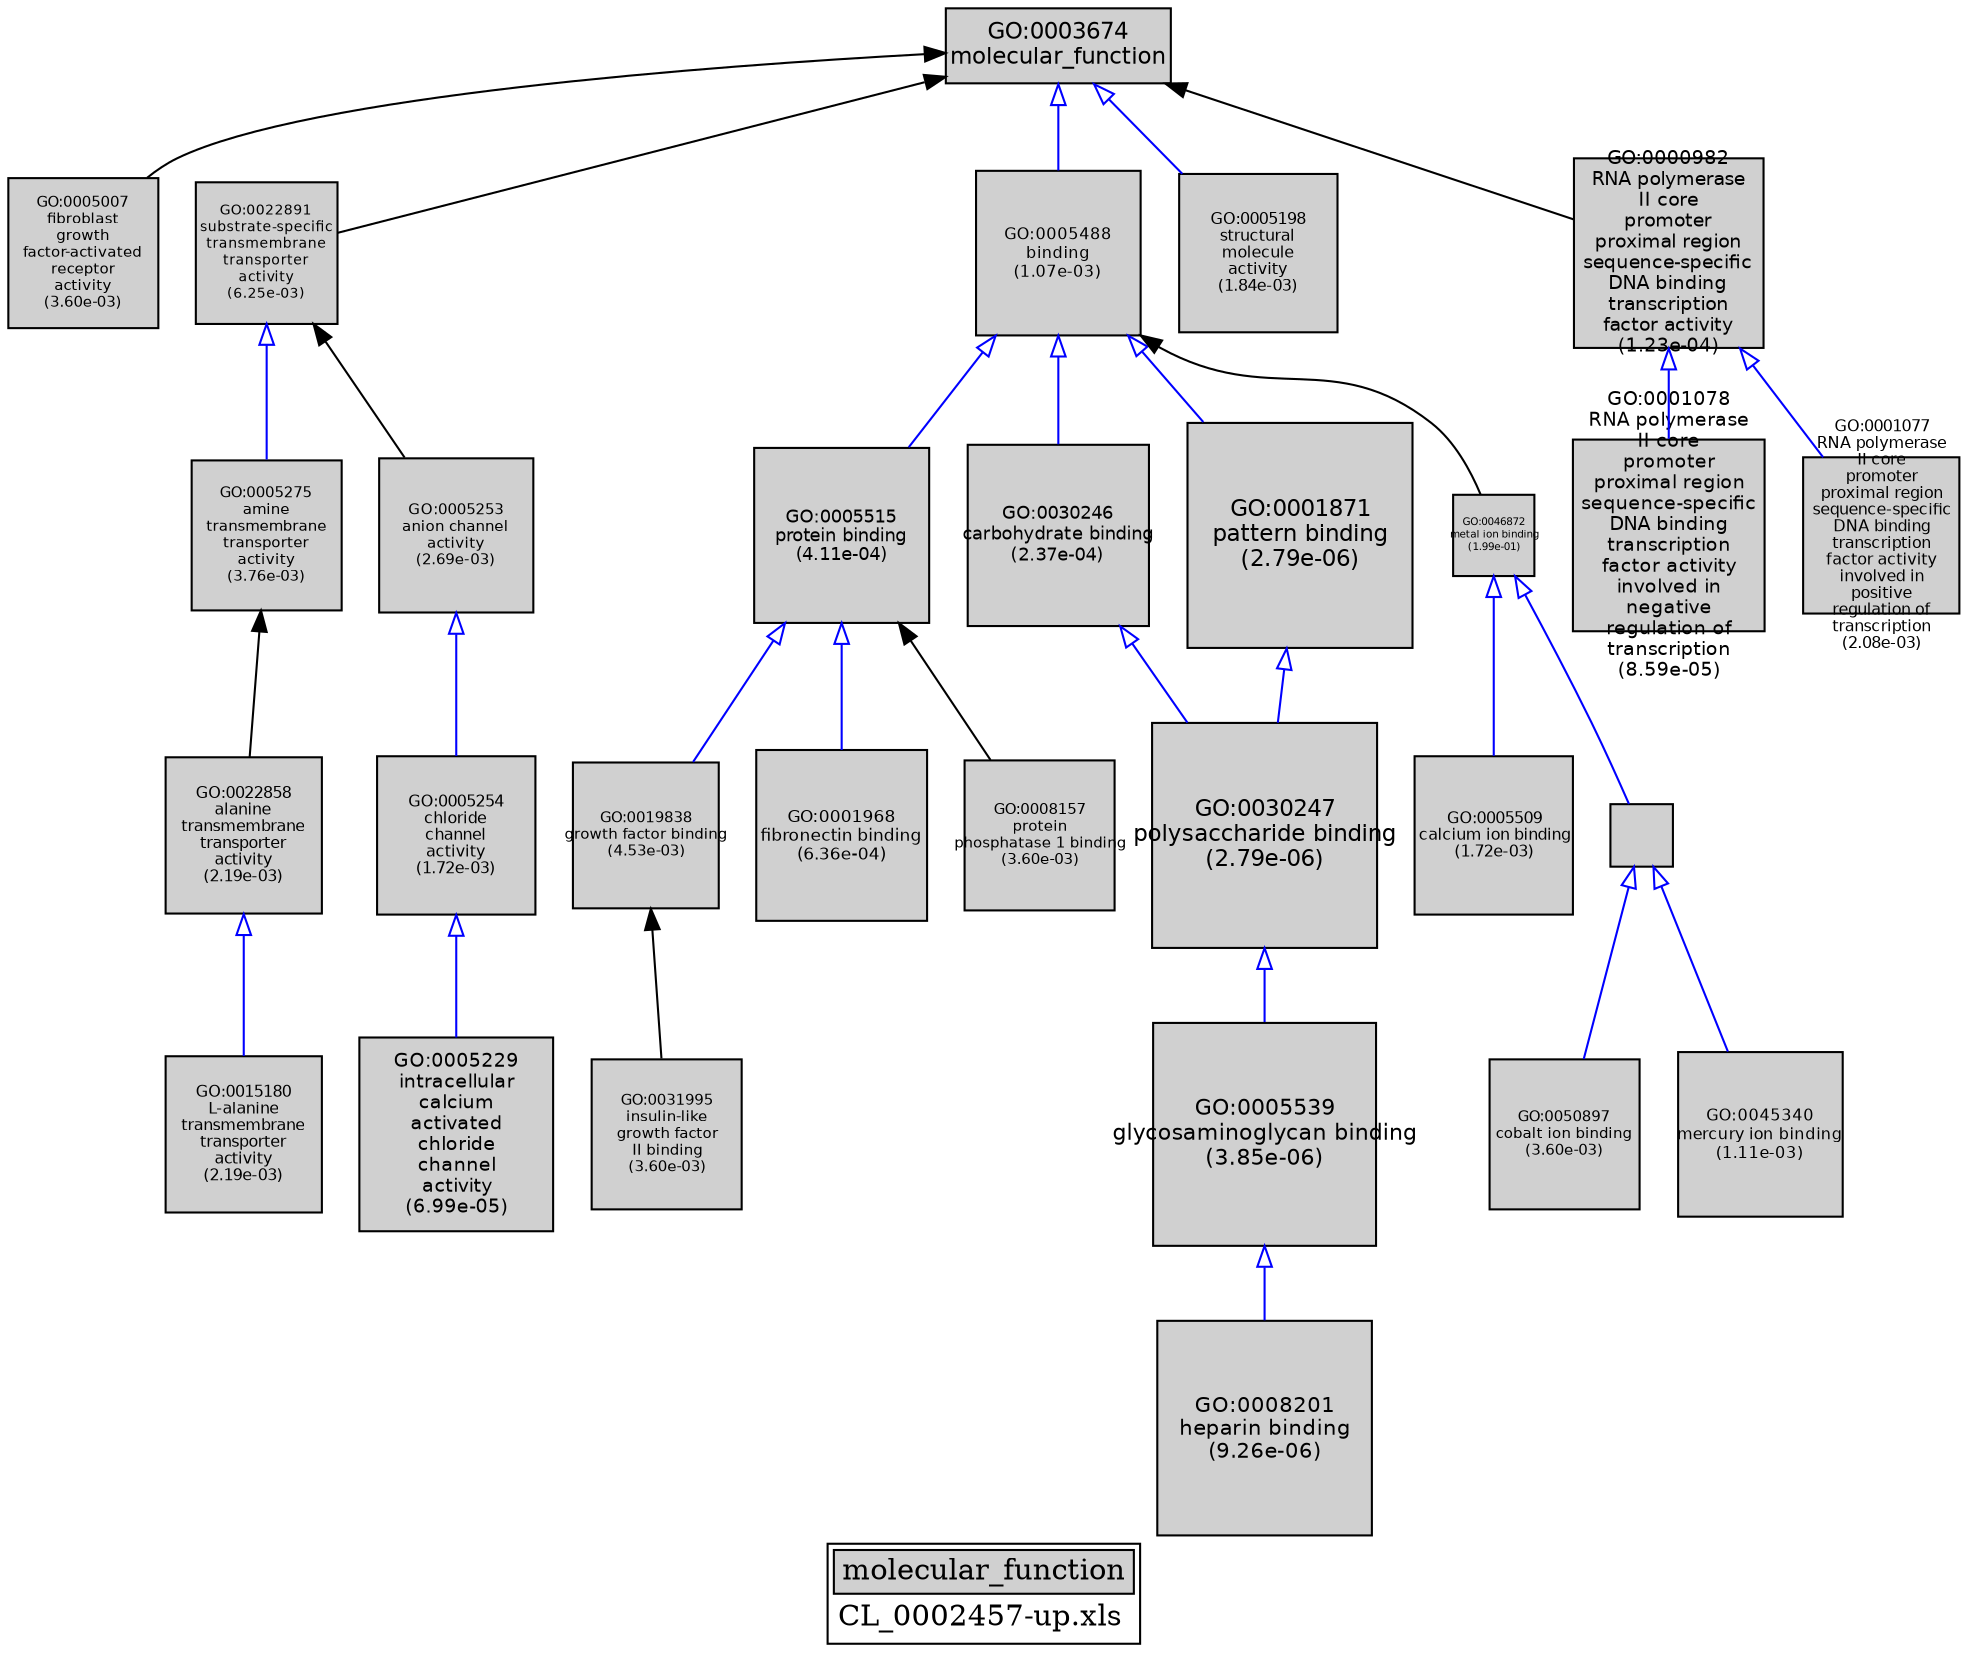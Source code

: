 digraph "molecular_function" {
graph [ bgcolor = "#FFFFFF", label = <<TABLE COLOR="black" BGCOLOR="white"><TR><TD COLSPAN="2" BGCOLOR="#D0D0D0"><FONT COLOR="black">molecular_function</FONT></TD></TR><TR><TD BORDER="0">CL_0002457-up.xls</TD></TR></TABLE>> ];
node [ fontname = "Helvetica" ];

subgraph "nodes" {

node [ style = "filled", fixedsize = "true", width = 1, shape = "box", fontsize = 9, fillcolor = "#D0D0D0", fontcolor = "black", color = "black" ];

"GO:0005007" [ URL = "#GO:0005007", label = <<TABLE BORDER="0"><TR><TD>GO:0005007<BR/>fibroblast<BR/>growth<BR/>factor-activated<BR/>receptor<BR/>activity<BR/>(3.60e-03)</TD></TR></TABLE>>, width = 0.997856331077, shape = "box", fontsize = 7.18456558376, height = 0.997856331077 ];
"GO:0019838" [ URL = "#GO:0019838", label = <<TABLE BORDER="0"><TR><TD>GO:0019838<BR/>growth factor binding<BR/>(4.53e-03)</TD></TR></TABLE>>, width = 0.977337933536, shape = "box", fontsize = 7.03683312146, height = 0.977337933536 ];
"GO:0005515" [ URL = "#GO:0005515", label = <<TABLE BORDER="0"><TR><TD>GO:0005515<BR/>protein binding<BR/>(4.11e-04)</TD></TR></TABLE>>, width = 1.17287873904, shape = "box", fontsize = 8.44472692108, height = 1.17287873904 ];
"GO:0030246" [ URL = "#GO:0030246", label = <<TABLE BORDER="0"><TR><TD>GO:0030246<BR/>carbohydrate binding<BR/>(2.37e-04)</TD></TR></TABLE>>, width = 1.21338913982, shape = "box", fontsize = 8.73640180672, height = 1.21338913982 ];
"GO:0005539" [ URL = "#GO:0005539", label = <<TABLE BORDER="0"><TR><TD>GO:0005539<BR/>glycosaminoglycan binding<BR/>(3.85e-06)</TD></TR></TABLE>>, width = 1.48115478334, shape = "box", fontsize = 10.6643144401, height = 1.48115478334 ];
"GO:0022891" [ URL = "#GO:0022891", label = <<TABLE BORDER="0"><TR><TD>GO:0022891<BR/>substrate-specific<BR/>transmembrane<BR/>transporter<BR/>activity<BR/>(6.25e-03)</TD></TR></TABLE>>, width = 0.948145031322, shape = "box", fontsize = 6.82664422552, height = 0.948145031322 ];
"GO:0005488" [ URL = "#GO:0005488", label = <<TABLE BORDER="0"><TR><TD>GO:0005488<BR/>binding<BR/>(1.07e-03)</TD></TR></TABLE>>, width = 1.0988084797, shape = "box", fontsize = 7.91142105387, height = 1.0988084797 ];
"GO:0001968" [ URL = "#GO:0001968", label = <<TABLE BORDER="0"><TR><TD>GO:0001968<BR/>fibronectin binding<BR/>(6.36e-04)</TD></TR></TABLE>>, width = 1.13983521952, shape = "box", fontsize = 8.20681358057, height = 1.13983521952 ];
"GO:0001078" [ URL = "#GO:0001078", label = <<TABLE BORDER="0"><TR><TD>GO:0001078<BR/>RNA polymerase<BR/>II core<BR/>promoter<BR/>proximal region<BR/>sequence-specific<BR/>DNA binding<BR/>transcription<BR/>factor activity<BR/>involved in<BR/>negative<BR/>regulation of<BR/>transcription<BR/>(8.59e-05)</TD></TR></TABLE>>, width = 1.28451358616, shape = "box", fontsize = 9.24849782032, height = 1.28451358616 ];
"GO:0022858" [ URL = "#GO:0022858", label = <<TABLE BORDER="0"><TR><TD>GO:0022858<BR/>alanine<BR/>transmembrane<BR/>transporter<BR/>activity<BR/>(2.19e-03)</TD></TR></TABLE>>, width = 1.04064393557, shape = "box", fontsize = 7.49263633607, height = 1.04064393557 ];
"GO:0015180" [ URL = "#GO:0015180", label = <<TABLE BORDER="0"><TR><TD>GO:0015180<BR/>L-alanine<BR/>transmembrane<BR/>transporter<BR/>activity<BR/>(2.19e-03)</TD></TR></TABLE>>, width = 1.04064393557, shape = "box", fontsize = 7.49263633607, height = 1.04064393557 ];
"GO:0050897" [ URL = "#GO:0050897", label = <<TABLE BORDER="0"><TR><TD>GO:0050897<BR/>cobalt ion binding<BR/>(3.60e-03)</TD></TR></TABLE>>, width = 0.997856331077, shape = "box", fontsize = 7.18456558376, height = 0.997856331077 ];
"GO:0005198" [ URL = "#GO:0005198", label = <<TABLE BORDER="0"><TR><TD>GO:0005198<BR/>structural<BR/>molecule<BR/>activity<BR/>(1.84e-03)</TD></TR></TABLE>>, width = 1.05503182239, shape = "box", fontsize = 7.59622912119, height = 1.05503182239 ];
"GO:0008201" [ URL = "#GO:0008201", label = <<TABLE BORDER="0"><TR><TD>GO:0008201<BR/>heparin binding<BR/>(9.26e-06)</TD></TR></TABLE>>, width = 1.42828688701, shape = "box", fontsize = 10.2836655865, height = 1.42828688701 ];
"GO:0045340" [ URL = "#GO:0045340", label = <<TABLE BORDER="0"><TR><TD>GO:0045340<BR/>mercury ion binding<BR/>(1.11e-03)</TD></TR></TABLE>>, width = 1.09640057928, shape = "box", fontsize = 7.89408417082, height = 1.09640057928 ];
"GO:0003674" [ URL = "#GO:0003674", label = <<TABLE BORDER="0"><TR><TD>GO:0003674<BR/>molecular_function</TD></TR></TABLE>>, width = 1.5, shape = "box", fontsize = 10.8 ];
"GO:0005509" [ URL = "#GO:0005509", label = <<TABLE BORDER="0"><TR><TD>GO:0005509<BR/>calcium ion binding<BR/>(1.72e-03)</TD></TR></TABLE>>, width = 1.06051416751, shape = "box", fontsize = 7.63570200606, height = 1.06051416751 ];
"GO:0001871" [ URL = "#GO:0001871", label = <<TABLE BORDER="0"><TR><TD>GO:0001871<BR/>pattern binding<BR/>(2.79e-06)</TD></TR></TABLE>>, width = 1.5, shape = "box", fontsize = 10.8, height = 1.5 ];
"GO:0005275" [ URL = "#GO:0005275", label = <<TABLE BORDER="0"><TR><TD>GO:0005275<BR/>amine<BR/>transmembrane<BR/>transporter<BR/>activity<BR/>(3.76e-03)</TD></TR></TABLE>>, width = 0.993950073491, shape = "box", fontsize = 7.15644052913, height = 0.993950073491 ];
"GO:0046872" [ URL = "#GO:0046872", label = <<TABLE BORDER="0"><TR><TD>GO:0046872<BR/>metal ion binding<BR/>(1.99e-01)</TD></TR></TABLE>>, width = 0.541386641184, shape = "box", fontsize = 5.0, height = 0.541386641184 ];
"GO:0008157" [ URL = "#GO:0008157", label = <<TABLE BORDER="0"><TR><TD>GO:0008157<BR/>protein<BR/>phosphatase 1 binding<BR/>(3.60e-03)</TD></TR></TABLE>>, width = 0.997856331077, shape = "box", fontsize = 7.18456558376, height = 0.997856331077 ];
"GO:0030247" [ URL = "#GO:0030247", label = <<TABLE BORDER="0"><TR><TD>GO:0030247<BR/>polysaccharide binding<BR/>(2.79e-06)</TD></TR></TABLE>>, width = 1.5, shape = "box", fontsize = 10.8, height = 1.5 ];
"GO:0001077" [ URL = "#GO:0001077", label = <<TABLE BORDER="0"><TR><TD>GO:0001077<BR/>RNA polymerase<BR/>II core<BR/>promoter<BR/>proximal region<BR/>sequence-specific<BR/>DNA binding<BR/>transcription<BR/>factor activity<BR/>involved in<BR/>positive<BR/>regulation of<BR/>transcription<BR/>(2.08e-03)</TD></TR></TABLE>>, width = 1.04496979869, shape = "box", fontsize = 7.52378255058, height = 1.04496979869 ];
"GO:0031995" [ URL = "#GO:0031995", label = <<TABLE BORDER="0"><TR><TD>GO:0031995<BR/>insulin-like<BR/>growth factor<BR/>II binding<BR/>(3.60e-03)</TD></TR></TABLE>>, width = 0.997856331077, shape = "box", fontsize = 7.18456558376, height = 0.997856331077 ];
"GO:0005254" [ URL = "#GO:0005254", label = <<TABLE BORDER="0"><TR><TD>GO:0005254<BR/>chloride<BR/>channel<BR/>activity<BR/>(1.72e-03)</TD></TR></TABLE>>, width = 1.06067232667, shape = "box", fontsize = 7.63684075205, height = 1.06067232667 ];
"GO:0005253" [ URL = "#GO:0005253", label = <<TABLE BORDER="0"><TR><TD>GO:0005253<BR/>anion channel<BR/>activity<BR/>(2.69e-03)</TD></TR></TABLE>>, width = 1.02320772455, shape = "box", fontsize = 7.36709561676, height = 1.02320772455 ];
"GO:0005229" [ URL = "#GO:0005229", label = <<TABLE BORDER="0"><TR><TD>GO:0005229<BR/>intracellular<BR/>calcium<BR/>activated<BR/>chloride<BR/>channel<BR/>activity<BR/>(6.99e-05)</TD></TR></TABLE>>, width = 1.29848271149, shape = "box", fontsize = 9.34907552272, height = 1.29848271149 ];
"GO:0000982" [ URL = "#GO:0000982", label = <<TABLE BORDER="0"><TR><TD>GO:0000982<BR/>RNA polymerase<BR/>II core<BR/>promoter<BR/>proximal region<BR/>sequence-specific<BR/>DNA binding<BR/>transcription<BR/>factor activity<BR/>(1.23e-04)</TD></TR></TABLE>>, width = 1.25989947455, shape = "box", fontsize = 9.07127621678, height = 1.25989947455 ];
"GO:0046914" [ URL = "#GO:0046914", label = "", width = 0.411291761871, shape = "box", height = 0.411291761871 ];
}
subgraph "edges" {


edge [ dir = "back", weight = 1 ];
subgraph "regulates" {


edge [ color = "cyan", arrowtail = "none" ];
subgraph "positive" {


edge [ color = "green", arrowtail = "vee" ];
}
subgraph "negative" {


edge [ color = "red", arrowtail = "tee" ];
}
}
subgraph "part_of" {


edge [ color = "purple", arrowtail = "diamond", weight = 2.5 ];
}
subgraph "is_a" {


edge [ color = "blue", arrowtail = "empty", weight = 5.0 ];
"GO:0005539" -> "GO:0008201";
"GO:0046914" -> "GO:0045340";
"GO:0005515" -> "GO:0001968";
"GO:0022858" -> "GO:0015180";
"GO:0046914" -> "GO:0050897";
"GO:0005515" -> "GO:0019838";
"GO:0005488" -> "GO:0005515";
"GO:0046872" -> "GO:0005509";
"GO:0046872" -> "GO:0046914";
"GO:0003674" -> "GO:0005488";
"GO:0030246" -> "GO:0030247";
"GO:0030247" -> "GO:0005539";
"GO:0005254" -> "GO:0005229";
"GO:0005253" -> "GO:0005254";
"GO:0022891" -> "GO:0005275";
"GO:0005488" -> "GO:0030246";
"GO:0000982" -> "GO:0001078";
"GO:0005488" -> "GO:0001871";
"GO:0003674" -> "GO:0005198";
"GO:0000982" -> "GO:0001077";
"GO:0001871" -> "GO:0030247";
}
"GO:0005275" -> "GO:0022858";
"GO:0003674" -> "GO:0005007";
"GO:0005515" -> "GO:0008157";
"GO:0003674" -> "GO:0000982";
"GO:0022891" -> "GO:0005253";
"GO:0005488" -> "GO:0046872";
"GO:0019838" -> "GO:0031995";
"GO:0003674" -> "GO:0022891";
}
}
